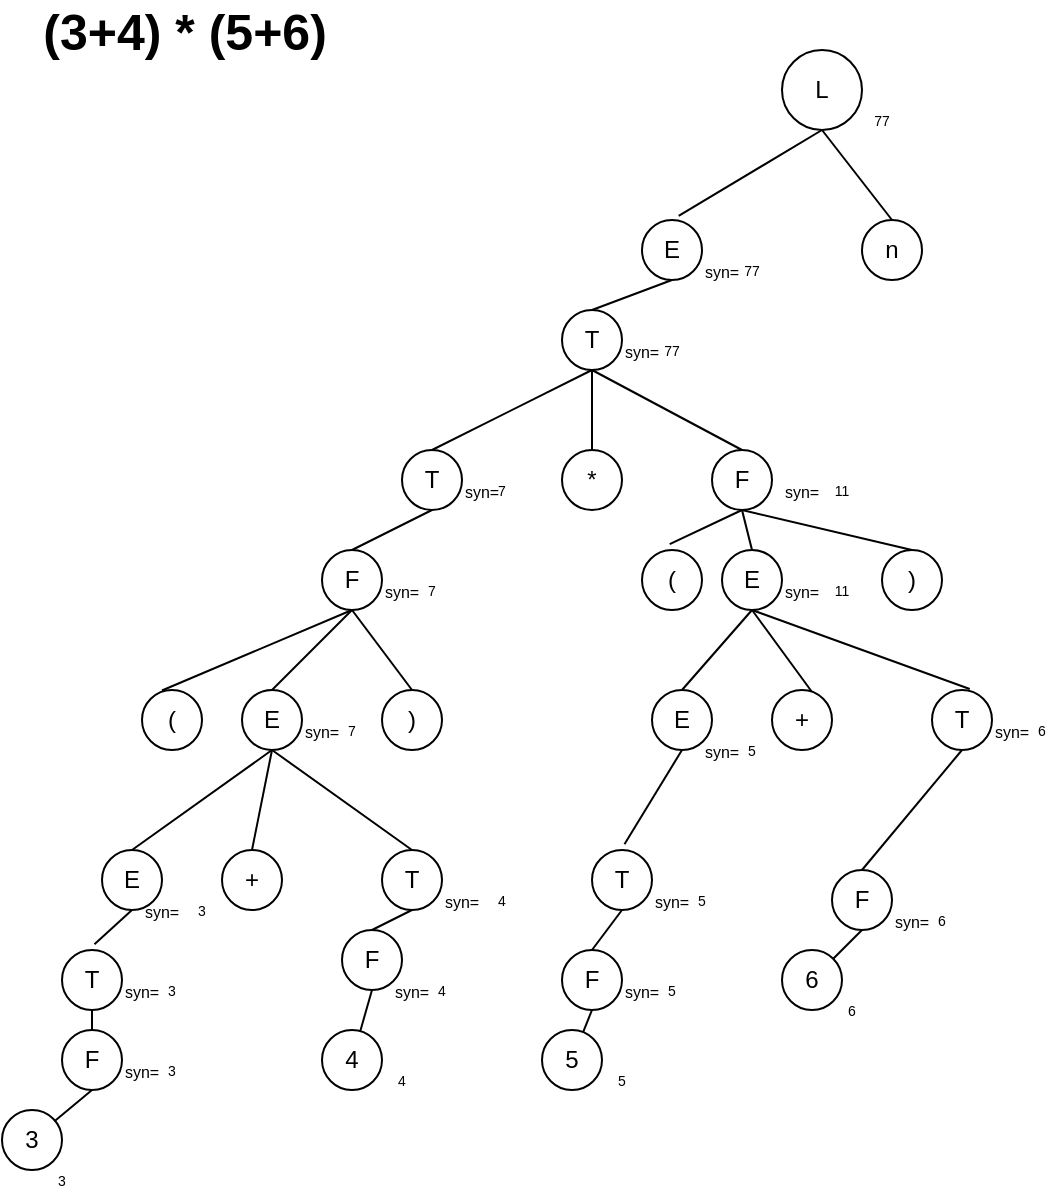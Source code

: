 <mxfile>
    <diagram id="Vy8uR9PUB8N760_nzjoV" name="Página-1">
        <mxGraphModel dx="2211" dy="1416" grid="1" gridSize="10" guides="1" tooltips="1" connect="1" arrows="1" fold="1" page="1" pageScale="1" pageWidth="827" pageHeight="1169" math="0" shadow="0">
            <root>
                <mxCell id="0"/>
                <mxCell id="1" parent="0"/>
                <mxCell id="2" value="&lt;font style=&quot;font-size: 25px;&quot;&gt;&lt;b&gt;(3+4) * (5+6)&amp;nbsp;&lt;/b&gt;&lt;/font&gt;&lt;div style=&quot;font-size: 25px;&quot;&gt;&lt;br&gt;&lt;/div&gt;" style="text;html=1;align=center;verticalAlign=middle;whiteSpace=wrap;rounded=0;" parent="1" vertex="1">
                    <mxGeometry x="30" y="30" width="170" height="30" as="geometry"/>
                </mxCell>
                <mxCell id="6" style="html=1;exitX=0.5;exitY=1;exitDx=0;exitDy=0;entryX=0.611;entryY=-0.068;entryDx=0;entryDy=0;entryPerimeter=0;endArrow=none;endFill=0;" parent="1" source="3" target="4" edge="1">
                    <mxGeometry relative="1" as="geometry"/>
                </mxCell>
                <mxCell id="7" style="edgeStyle=none;html=1;exitX=0.5;exitY=1;exitDx=0;exitDy=0;entryX=0.5;entryY=0;entryDx=0;entryDy=0;endArrow=none;endFill=0;" parent="1" source="3" target="5" edge="1">
                    <mxGeometry relative="1" as="geometry"/>
                </mxCell>
                <mxCell id="3" value="L" style="ellipse;whiteSpace=wrap;html=1;aspect=fixed;" parent="1" vertex="1">
                    <mxGeometry x="410" y="40" width="40" height="40" as="geometry"/>
                </mxCell>
                <mxCell id="22" style="edgeStyle=none;html=1;exitX=0.5;exitY=1;exitDx=0;exitDy=0;entryX=0.5;entryY=0;entryDx=0;entryDy=0;endArrow=none;endFill=0;" parent="1" source="4" target="21" edge="1">
                    <mxGeometry relative="1" as="geometry"/>
                </mxCell>
                <mxCell id="4" value="E&lt;span style=&quot;color: rgba(0, 0, 0, 0); font-family: monospace; font-size: 0px; text-align: start;&quot;&gt;%3CmxGraphModel%3E%3Croot%3E%3CmxCell%20id%3D%220%22%2F%3E%3CmxCell%20id%3D%221%22%20parent%3D%220%22%2F%3E%3CmxCell%20id%3D%222%22%20value%3D%22L%22%20style%3D%22ellipse%3BwhiteSpace%3Dwrap%3Bhtml%3D1%3Baspect%3Dfixed%3B%22%20vertex%3D%221%22%20parent%3D%221%22%3E%3CmxGeometry%20x%3D%22400%22%20y%3D%22160%22%20width%3D%2240%22%20height%3D%2240%22%20as%3D%22geometry%22%2F%3E%3C%2FmxCell%3E%3C%2Froot%3E%3C%2FmxGraphModel%3E&lt;/span&gt;" style="ellipse;whiteSpace=wrap;html=1;aspect=fixed;" parent="1" vertex="1">
                    <mxGeometry x="340" y="125" width="30" height="30" as="geometry"/>
                </mxCell>
                <mxCell id="5" value="n" style="ellipse;whiteSpace=wrap;html=1;aspect=fixed;" parent="1" vertex="1">
                    <mxGeometry x="450" y="125" width="30" height="30" as="geometry"/>
                </mxCell>
                <mxCell id="9" value="3" style="ellipse;whiteSpace=wrap;html=1;aspect=fixed;" parent="1" vertex="1">
                    <mxGeometry x="20" y="570" width="30" height="30" as="geometry"/>
                </mxCell>
                <mxCell id="10" value="4" style="ellipse;whiteSpace=wrap;html=1;aspect=fixed;" parent="1" vertex="1">
                    <mxGeometry x="180" y="530" width="30" height="30" as="geometry"/>
                </mxCell>
                <mxCell id="17" style="edgeStyle=none;html=1;exitX=0.5;exitY=1;exitDx=0;exitDy=0;endArrow=none;endFill=0;" parent="1" source="13" target="9" edge="1">
                    <mxGeometry relative="1" as="geometry"/>
                </mxCell>
                <mxCell id="13" value="F" style="ellipse;whiteSpace=wrap;html=1;aspect=fixed;" parent="1" vertex="1">
                    <mxGeometry x="50" y="530" width="30" height="30" as="geometry"/>
                </mxCell>
                <mxCell id="18" style="edgeStyle=none;html=1;exitX=0.5;exitY=1;exitDx=0;exitDy=0;endArrow=none;endFill=0;" parent="1" source="15" target="10" edge="1">
                    <mxGeometry relative="1" as="geometry"/>
                </mxCell>
                <mxCell id="15" value="F" style="ellipse;whiteSpace=wrap;html=1;aspect=fixed;" parent="1" vertex="1">
                    <mxGeometry x="190" y="480" width="30" height="30" as="geometry"/>
                </mxCell>
                <mxCell id="25" style="edgeStyle=none;html=1;exitX=0.5;exitY=1;exitDx=0;exitDy=0;entryX=0.5;entryY=0;entryDx=0;entryDy=0;endArrow=none;endFill=0;" parent="1" source="21" target="23" edge="1">
                    <mxGeometry relative="1" as="geometry"/>
                </mxCell>
                <mxCell id="26" style="edgeStyle=none;html=1;exitX=0.5;exitY=1;exitDx=0;exitDy=0;endArrow=none;endFill=0;entryX=0.5;entryY=0;entryDx=0;entryDy=0;" parent="1" source="21" target="24" edge="1">
                    <mxGeometry relative="1" as="geometry"/>
                </mxCell>
                <mxCell id="28" style="edgeStyle=none;html=1;exitX=0.5;exitY=1;exitDx=0;exitDy=0;entryX=0.5;entryY=0;entryDx=0;entryDy=0;endArrow=none;endFill=0;" parent="1" source="21" target="27" edge="1">
                    <mxGeometry relative="1" as="geometry"/>
                </mxCell>
                <mxCell id="21" value="T" style="ellipse;whiteSpace=wrap;html=1;aspect=fixed;" parent="1" vertex="1">
                    <mxGeometry x="300" y="170" width="30" height="30" as="geometry"/>
                </mxCell>
                <mxCell id="30" style="edgeStyle=none;html=1;exitX=0.5;exitY=1;exitDx=0;exitDy=0;entryX=0.5;entryY=0;entryDx=0;entryDy=0;endArrow=none;endFill=0;" parent="1" source="23" target="29" edge="1">
                    <mxGeometry relative="1" as="geometry"/>
                </mxCell>
                <mxCell id="23" value="T" style="ellipse;whiteSpace=wrap;html=1;aspect=fixed;" parent="1" vertex="1">
                    <mxGeometry x="220" y="240" width="30" height="30" as="geometry"/>
                </mxCell>
                <mxCell id="51" style="edgeStyle=none;html=1;exitX=0.5;exitY=1;exitDx=0;exitDy=0;entryX=0.462;entryY=-0.097;entryDx=0;entryDy=0;entryPerimeter=0;endArrow=none;endFill=0;" parent="1" source="24" target="48" edge="1">
                    <mxGeometry relative="1" as="geometry"/>
                </mxCell>
                <mxCell id="52" style="edgeStyle=none;html=1;exitX=0.5;exitY=1;exitDx=0;exitDy=0;entryX=0.5;entryY=0;entryDx=0;entryDy=0;endArrow=none;endFill=0;" parent="1" source="24" target="49" edge="1">
                    <mxGeometry relative="1" as="geometry"/>
                </mxCell>
                <mxCell id="54" style="edgeStyle=none;html=1;exitX=0.5;exitY=1;exitDx=0;exitDy=0;entryX=0.5;entryY=0;entryDx=0;entryDy=0;endArrow=none;endFill=0;" parent="1" source="24" target="50" edge="1">
                    <mxGeometry relative="1" as="geometry"/>
                </mxCell>
                <mxCell id="24" value="F" style="ellipse;whiteSpace=wrap;html=1;aspect=fixed;" parent="1" vertex="1">
                    <mxGeometry x="375" y="240" width="30" height="30" as="geometry"/>
                </mxCell>
                <mxCell id="27" value="*" style="ellipse;whiteSpace=wrap;html=1;aspect=fixed;" parent="1" vertex="1">
                    <mxGeometry x="300" y="240" width="30" height="30" as="geometry"/>
                </mxCell>
                <mxCell id="34" style="edgeStyle=none;html=1;exitX=0.5;exitY=1;exitDx=0;exitDy=0;entryX=0.332;entryY=0.008;entryDx=0;entryDy=0;entryPerimeter=0;endArrow=none;endFill=0;" parent="1" source="29" target="31" edge="1">
                    <mxGeometry relative="1" as="geometry"/>
                </mxCell>
                <mxCell id="35" style="edgeStyle=none;html=1;exitX=0.5;exitY=1;exitDx=0;exitDy=0;entryX=0.5;entryY=0;entryDx=0;entryDy=0;endArrow=none;endFill=0;" parent="1" source="29" target="32" edge="1">
                    <mxGeometry relative="1" as="geometry"/>
                </mxCell>
                <mxCell id="36" style="edgeStyle=none;html=1;exitX=0.5;exitY=1;exitDx=0;exitDy=0;entryX=0.5;entryY=0;entryDx=0;entryDy=0;endArrow=none;endFill=0;" parent="1" source="29" target="33" edge="1">
                    <mxGeometry relative="1" as="geometry"/>
                </mxCell>
                <mxCell id="29" value="F" style="ellipse;whiteSpace=wrap;html=1;aspect=fixed;" parent="1" vertex="1">
                    <mxGeometry x="180" y="290" width="30" height="30" as="geometry"/>
                </mxCell>
                <mxCell id="31" value="(" style="ellipse;whiteSpace=wrap;html=1;aspect=fixed;" parent="1" vertex="1">
                    <mxGeometry x="90" y="360" width="30" height="30" as="geometry"/>
                </mxCell>
                <mxCell id="39" style="edgeStyle=none;html=1;exitX=0.5;exitY=1;exitDx=0;exitDy=0;entryX=0.5;entryY=0;entryDx=0;entryDy=0;endArrow=none;endFill=0;" parent="1" source="32" target="37" edge="1">
                    <mxGeometry relative="1" as="geometry"/>
                </mxCell>
                <mxCell id="40" style="edgeStyle=none;html=1;exitX=0.5;exitY=1;exitDx=0;exitDy=0;entryX=0.5;entryY=0;entryDx=0;entryDy=0;endArrow=none;endFill=0;" parent="1" source="32" target="38" edge="1">
                    <mxGeometry relative="1" as="geometry"/>
                </mxCell>
                <mxCell id="42" style="edgeStyle=none;html=1;exitX=0.5;exitY=1;exitDx=0;exitDy=0;entryX=0.5;entryY=0;entryDx=0;entryDy=0;endArrow=none;endFill=0;" parent="1" source="32" target="41" edge="1">
                    <mxGeometry relative="1" as="geometry"/>
                </mxCell>
                <mxCell id="32" value="E" style="ellipse;whiteSpace=wrap;html=1;aspect=fixed;" parent="1" vertex="1">
                    <mxGeometry x="140" y="360" width="30" height="30" as="geometry"/>
                </mxCell>
                <mxCell id="33" value=")" style="ellipse;whiteSpace=wrap;html=1;aspect=fixed;" parent="1" vertex="1">
                    <mxGeometry x="210" y="360" width="30" height="30" as="geometry"/>
                </mxCell>
                <mxCell id="44" style="edgeStyle=none;html=1;exitX=0.5;exitY=1;exitDx=0;exitDy=0;entryX=0.541;entryY=-0.097;entryDx=0;entryDy=0;entryPerimeter=0;endArrow=none;endFill=0;" parent="1" source="37" target="43" edge="1">
                    <mxGeometry relative="1" as="geometry"/>
                </mxCell>
                <mxCell id="37" value="E" style="ellipse;whiteSpace=wrap;html=1;aspect=fixed;" parent="1" vertex="1">
                    <mxGeometry x="70" y="440" width="30" height="30" as="geometry"/>
                </mxCell>
                <mxCell id="47" style="edgeStyle=none;html=1;exitX=0.5;exitY=1;exitDx=0;exitDy=0;entryX=0.5;entryY=0;entryDx=0;entryDy=0;endArrow=none;endFill=0;" parent="1" source="38" target="15" edge="1">
                    <mxGeometry relative="1" as="geometry"/>
                </mxCell>
                <mxCell id="38" value="T" style="ellipse;whiteSpace=wrap;html=1;aspect=fixed;" parent="1" vertex="1">
                    <mxGeometry x="210" y="440" width="30" height="30" as="geometry"/>
                </mxCell>
                <mxCell id="41" value="+" style="ellipse;whiteSpace=wrap;html=1;aspect=fixed;" parent="1" vertex="1">
                    <mxGeometry x="130" y="440" width="30" height="30" as="geometry"/>
                </mxCell>
                <mxCell id="46" style="edgeStyle=none;html=1;exitX=0.5;exitY=1;exitDx=0;exitDy=0;entryX=0.5;entryY=0;entryDx=0;entryDy=0;endArrow=none;endFill=0;" parent="1" source="43" target="13" edge="1">
                    <mxGeometry relative="1" as="geometry"/>
                </mxCell>
                <mxCell id="43" value="T" style="ellipse;whiteSpace=wrap;html=1;aspect=fixed;" parent="1" vertex="1">
                    <mxGeometry x="50" y="490" width="30" height="30" as="geometry"/>
                </mxCell>
                <mxCell id="48" value="(" style="ellipse;whiteSpace=wrap;html=1;aspect=fixed;" parent="1" vertex="1">
                    <mxGeometry x="340" y="290" width="30" height="30" as="geometry"/>
                </mxCell>
                <mxCell id="71" style="edgeStyle=none;html=1;exitX=0.5;exitY=1;exitDx=0;exitDy=0;entryX=0.5;entryY=0;entryDx=0;entryDy=0;endArrow=none;endFill=0;" parent="1" source="49" target="65" edge="1">
                    <mxGeometry relative="1" as="geometry"/>
                </mxCell>
                <mxCell id="72" style="edgeStyle=none;html=1;exitX=0.5;exitY=1;exitDx=0;exitDy=0;entryX=0.676;entryY=0.046;entryDx=0;entryDy=0;entryPerimeter=0;endArrow=none;endFill=0;" parent="1" source="49" target="68" edge="1">
                    <mxGeometry relative="1" as="geometry"/>
                </mxCell>
                <mxCell id="73" style="edgeStyle=none;html=1;exitX=0.5;exitY=1;exitDx=0;exitDy=0;entryX=0.629;entryY=-0.017;entryDx=0;entryDy=0;entryPerimeter=0;endArrow=none;endFill=0;" parent="1" source="49" target="67" edge="1">
                    <mxGeometry relative="1" as="geometry"/>
                </mxCell>
                <mxCell id="49" value="E" style="ellipse;whiteSpace=wrap;html=1;aspect=fixed;" parent="1" vertex="1">
                    <mxGeometry x="380" y="290" width="30" height="30" as="geometry"/>
                </mxCell>
                <mxCell id="50" value=")" style="ellipse;whiteSpace=wrap;html=1;aspect=fixed;" parent="1" vertex="1">
                    <mxGeometry x="460" y="290" width="30" height="30" as="geometry"/>
                </mxCell>
                <mxCell id="58" value="5" style="ellipse;whiteSpace=wrap;html=1;aspect=fixed;" parent="1" vertex="1">
                    <mxGeometry x="290" y="530" width="30" height="30" as="geometry"/>
                </mxCell>
                <mxCell id="59" value="6" style="ellipse;whiteSpace=wrap;html=1;aspect=fixed;" parent="1" vertex="1">
                    <mxGeometry x="410" y="490" width="30" height="30" as="geometry"/>
                </mxCell>
                <mxCell id="60" style="edgeStyle=none;html=1;exitX=0.5;exitY=1;exitDx=0;exitDy=0;endArrow=none;endFill=0;" parent="1" source="61" target="58" edge="1">
                    <mxGeometry relative="1" as="geometry"/>
                </mxCell>
                <mxCell id="61" value="F" style="ellipse;whiteSpace=wrap;html=1;aspect=fixed;" parent="1" vertex="1">
                    <mxGeometry x="300" y="490" width="30" height="30" as="geometry"/>
                </mxCell>
                <mxCell id="62" style="edgeStyle=none;html=1;exitX=0.5;exitY=1;exitDx=0;exitDy=0;endArrow=none;endFill=0;" parent="1" source="63" target="59" edge="1">
                    <mxGeometry relative="1" as="geometry"/>
                </mxCell>
                <mxCell id="63" value="F" style="ellipse;whiteSpace=wrap;html=1;aspect=fixed;" parent="1" vertex="1">
                    <mxGeometry x="435" y="450" width="30" height="30" as="geometry"/>
                </mxCell>
                <mxCell id="64" style="edgeStyle=none;html=1;exitX=0.5;exitY=1;exitDx=0;exitDy=0;entryX=0.541;entryY=-0.097;entryDx=0;entryDy=0;entryPerimeter=0;endArrow=none;endFill=0;" parent="1" source="65" target="70" edge="1">
                    <mxGeometry relative="1" as="geometry"/>
                </mxCell>
                <mxCell id="65" value="E" style="ellipse;whiteSpace=wrap;html=1;aspect=fixed;" parent="1" vertex="1">
                    <mxGeometry x="345" y="360" width="30" height="30" as="geometry"/>
                </mxCell>
                <mxCell id="66" style="edgeStyle=none;html=1;exitX=0.5;exitY=1;exitDx=0;exitDy=0;entryX=0.5;entryY=0;entryDx=0;entryDy=0;endArrow=none;endFill=0;" parent="1" source="67" target="63" edge="1">
                    <mxGeometry relative="1" as="geometry"/>
                </mxCell>
                <mxCell id="67" value="T" style="ellipse;whiteSpace=wrap;html=1;aspect=fixed;" parent="1" vertex="1">
                    <mxGeometry x="485" y="360" width="30" height="30" as="geometry"/>
                </mxCell>
                <mxCell id="68" value="+" style="ellipse;whiteSpace=wrap;html=1;aspect=fixed;" parent="1" vertex="1">
                    <mxGeometry x="405" y="360" width="30" height="30" as="geometry"/>
                </mxCell>
                <mxCell id="69" style="edgeStyle=none;html=1;exitX=0.5;exitY=1;exitDx=0;exitDy=0;entryX=0.5;entryY=0;entryDx=0;entryDy=0;endArrow=none;endFill=0;" parent="1" source="70" target="61" edge="1">
                    <mxGeometry relative="1" as="geometry"/>
                </mxCell>
                <mxCell id="70" value="T" style="ellipse;whiteSpace=wrap;html=1;aspect=fixed;" parent="1" vertex="1">
                    <mxGeometry x="315" y="440" width="30" height="30" as="geometry"/>
                </mxCell>
                <mxCell id="74" value="&lt;font style=&quot;font-size: 8px;&quot;&gt;syn=&lt;/font&gt;" style="text;html=1;strokeColor=none;fillColor=none;align=center;verticalAlign=middle;whiteSpace=wrap;rounded=0;" parent="1" vertex="1">
                    <mxGeometry x="80" y="540" width="20" height="20" as="geometry"/>
                </mxCell>
                <mxCell id="75" value="&lt;font style=&quot;font-size: 8px;&quot;&gt;syn=&lt;/font&gt;" style="text;html=1;strokeColor=none;fillColor=none;align=center;verticalAlign=middle;whiteSpace=wrap;rounded=0;" parent="1" vertex="1">
                    <mxGeometry x="80" y="500" width="20" height="20" as="geometry"/>
                </mxCell>
                <mxCell id="76" value="&lt;font style=&quot;font-size: 8px;&quot;&gt;syn=&lt;/font&gt;" style="text;html=1;strokeColor=none;fillColor=none;align=center;verticalAlign=middle;whiteSpace=wrap;rounded=0;" parent="1" vertex="1">
                    <mxGeometry x="90" y="460" width="20" height="20" as="geometry"/>
                </mxCell>
                <mxCell id="77" value="&lt;font style=&quot;font-size: 8px;&quot;&gt;syn=&lt;/font&gt;" style="text;html=1;strokeColor=none;fillColor=none;align=center;verticalAlign=middle;whiteSpace=wrap;rounded=0;" parent="1" vertex="1">
                    <mxGeometry x="215" y="500" width="20" height="20" as="geometry"/>
                </mxCell>
                <mxCell id="78" value="&lt;font style=&quot;font-size: 8px;&quot;&gt;syn=&lt;/font&gt;" style="text;html=1;strokeColor=none;fillColor=none;align=center;verticalAlign=middle;whiteSpace=wrap;rounded=0;" parent="1" vertex="1">
                    <mxGeometry x="240" y="455" width="20" height="20" as="geometry"/>
                </mxCell>
                <mxCell id="79" value="&lt;font style=&quot;font-size: 8px;&quot;&gt;syn=&lt;/font&gt;" style="text;html=1;strokeColor=none;fillColor=none;align=center;verticalAlign=middle;whiteSpace=wrap;rounded=0;" parent="1" vertex="1">
                    <mxGeometry x="170" y="370" width="20" height="20" as="geometry"/>
                </mxCell>
                <mxCell id="80" value="&lt;font style=&quot;font-size: 8px;&quot;&gt;syn=&lt;/font&gt;" style="text;html=1;strokeColor=none;fillColor=none;align=center;verticalAlign=middle;whiteSpace=wrap;rounded=0;" parent="1" vertex="1">
                    <mxGeometry x="210" y="300" width="20" height="20" as="geometry"/>
                </mxCell>
                <mxCell id="81" value="&lt;font style=&quot;font-size: 8px;&quot;&gt;syn=&lt;/font&gt;" style="text;html=1;strokeColor=none;fillColor=none;align=center;verticalAlign=middle;whiteSpace=wrap;rounded=0;" parent="1" vertex="1">
                    <mxGeometry x="330" y="500" width="20" height="20" as="geometry"/>
                </mxCell>
                <mxCell id="82" value="&lt;font style=&quot;font-size: 8px;&quot;&gt;syn=&lt;/font&gt;" style="text;html=1;strokeColor=none;fillColor=none;align=center;verticalAlign=middle;whiteSpace=wrap;rounded=0;" parent="1" vertex="1">
                    <mxGeometry x="345" y="455" width="20" height="20" as="geometry"/>
                </mxCell>
                <mxCell id="83" value="&lt;font style=&quot;font-size: 8px;&quot;&gt;syn=&lt;/font&gt;" style="text;html=1;strokeColor=none;fillColor=none;align=center;verticalAlign=middle;whiteSpace=wrap;rounded=0;" parent="1" vertex="1">
                    <mxGeometry x="465" y="465" width="20" height="20" as="geometry"/>
                </mxCell>
                <mxCell id="84" value="&lt;font style=&quot;font-size: 8px;&quot;&gt;syn=&lt;/font&gt;" style="text;html=1;strokeColor=none;fillColor=none;align=center;verticalAlign=middle;whiteSpace=wrap;rounded=0;" parent="1" vertex="1">
                    <mxGeometry x="370" y="380" width="20" height="20" as="geometry"/>
                </mxCell>
                <mxCell id="85" value="&lt;font style=&quot;font-size: 8px;&quot;&gt;syn=&lt;/font&gt;" style="text;html=1;strokeColor=none;fillColor=none;align=center;verticalAlign=middle;whiteSpace=wrap;rounded=0;" parent="1" vertex="1">
                    <mxGeometry x="515" y="370" width="20" height="20" as="geometry"/>
                </mxCell>
                <mxCell id="86" value="&lt;font style=&quot;font-size: 8px;&quot;&gt;syn=&lt;/font&gt;" style="text;html=1;strokeColor=none;fillColor=none;align=center;verticalAlign=middle;whiteSpace=wrap;rounded=0;" parent="1" vertex="1">
                    <mxGeometry x="410" y="300" width="20" height="20" as="geometry"/>
                </mxCell>
                <mxCell id="87" value="&lt;font style=&quot;font-size: 8px;&quot;&gt;syn=&lt;/font&gt;" style="text;html=1;strokeColor=none;fillColor=none;align=center;verticalAlign=middle;whiteSpace=wrap;rounded=0;" parent="1" vertex="1">
                    <mxGeometry x="410" y="250" width="20" height="20" as="geometry"/>
                </mxCell>
                <mxCell id="88" value="&lt;font style=&quot;font-size: 8px;&quot;&gt;syn=&lt;/font&gt;" style="text;html=1;strokeColor=none;fillColor=none;align=center;verticalAlign=middle;whiteSpace=wrap;rounded=0;" parent="1" vertex="1">
                    <mxGeometry x="330" y="180" width="20" height="20" as="geometry"/>
                </mxCell>
                <mxCell id="89" value="&lt;font style=&quot;font-size: 8px;&quot;&gt;syn=&lt;/font&gt;" style="text;html=1;strokeColor=none;fillColor=none;align=center;verticalAlign=middle;whiteSpace=wrap;rounded=0;" parent="1" vertex="1">
                    <mxGeometry x="250" y="250" width="20" height="20" as="geometry"/>
                </mxCell>
                <mxCell id="90" value="&lt;font style=&quot;font-size: 8px;&quot;&gt;syn=&lt;/font&gt;" style="text;html=1;strokeColor=none;fillColor=none;align=center;verticalAlign=middle;whiteSpace=wrap;rounded=0;" parent="1" vertex="1">
                    <mxGeometry x="370" y="140" width="20" height="20" as="geometry"/>
                </mxCell>
                <mxCell id="91" value="&lt;font style=&quot;font-size: 7px;&quot;&gt;3&lt;/font&gt;" style="text;html=1;strokeColor=none;fillColor=none;align=center;verticalAlign=middle;whiteSpace=wrap;rounded=0;fontSize=8;" parent="1" vertex="1">
                    <mxGeometry x="40" y="600" width="20" height="10" as="geometry"/>
                </mxCell>
                <mxCell id="92" value="&lt;font style=&quot;font-size: 7px;&quot;&gt;3&lt;/font&gt;" style="text;html=1;strokeColor=none;fillColor=none;align=center;verticalAlign=middle;whiteSpace=wrap;rounded=0;fontSize=8;" parent="1" vertex="1">
                    <mxGeometry x="95" y="545" width="20" height="10" as="geometry"/>
                </mxCell>
                <mxCell id="93" value="&lt;font style=&quot;font-size: 7px;&quot;&gt;3&lt;/font&gt;" style="text;html=1;strokeColor=none;fillColor=none;align=center;verticalAlign=middle;whiteSpace=wrap;rounded=0;fontSize=8;" parent="1" vertex="1">
                    <mxGeometry x="95" y="505" width="20" height="10" as="geometry"/>
                </mxCell>
                <mxCell id="94" value="&lt;font style=&quot;font-size: 7px;&quot;&gt;3&lt;/font&gt;" style="text;html=1;strokeColor=none;fillColor=none;align=center;verticalAlign=middle;whiteSpace=wrap;rounded=0;fontSize=8;" parent="1" vertex="1">
                    <mxGeometry x="110" y="465" width="20" height="10" as="geometry"/>
                </mxCell>
                <mxCell id="95" value="&lt;font style=&quot;font-size: 7px;&quot;&gt;4&lt;/font&gt;" style="text;html=1;strokeColor=none;fillColor=none;align=center;verticalAlign=middle;whiteSpace=wrap;rounded=0;fontSize=8;" parent="1" vertex="1">
                    <mxGeometry x="210" y="550" width="20" height="10" as="geometry"/>
                </mxCell>
                <mxCell id="96" value="&lt;font style=&quot;font-size: 7px;&quot;&gt;4&lt;/font&gt;" style="text;html=1;strokeColor=none;fillColor=none;align=center;verticalAlign=middle;whiteSpace=wrap;rounded=0;fontSize=8;" parent="1" vertex="1">
                    <mxGeometry x="230" y="505" width="20" height="10" as="geometry"/>
                </mxCell>
                <mxCell id="97" value="&lt;font style=&quot;font-size: 7px;&quot;&gt;4&lt;/font&gt;" style="text;html=1;strokeColor=none;fillColor=none;align=center;verticalAlign=middle;whiteSpace=wrap;rounded=0;fontSize=8;" parent="1" vertex="1">
                    <mxGeometry x="260" y="460" width="20" height="10" as="geometry"/>
                </mxCell>
                <mxCell id="98" value="&lt;font style=&quot;font-size: 7px;&quot;&gt;7&lt;/font&gt;" style="text;html=1;strokeColor=none;fillColor=none;align=center;verticalAlign=middle;whiteSpace=wrap;rounded=0;fontSize=8;" parent="1" vertex="1">
                    <mxGeometry x="185" y="375" width="20" height="10" as="geometry"/>
                </mxCell>
                <mxCell id="99" value="&lt;font style=&quot;font-size: 7px;&quot;&gt;7&lt;/font&gt;" style="text;html=1;strokeColor=none;fillColor=none;align=center;verticalAlign=middle;whiteSpace=wrap;rounded=0;fontSize=8;" parent="1" vertex="1">
                    <mxGeometry x="225" y="305" width="20" height="10" as="geometry"/>
                </mxCell>
                <mxCell id="100" value="&lt;font style=&quot;font-size: 7px;&quot;&gt;7&lt;/font&gt;" style="text;html=1;strokeColor=none;fillColor=none;align=center;verticalAlign=middle;whiteSpace=wrap;rounded=0;fontSize=8;" parent="1" vertex="1">
                    <mxGeometry x="260" y="255" width="20" height="10" as="geometry"/>
                </mxCell>
                <mxCell id="101" value="&lt;font style=&quot;font-size: 7px;&quot;&gt;5&lt;/font&gt;" style="text;html=1;strokeColor=none;fillColor=none;align=center;verticalAlign=middle;whiteSpace=wrap;rounded=0;fontSize=8;" parent="1" vertex="1">
                    <mxGeometry x="320" y="550" width="20" height="10" as="geometry"/>
                </mxCell>
                <mxCell id="102" value="&lt;font style=&quot;font-size: 7px;&quot;&gt;5&lt;/font&gt;" style="text;html=1;strokeColor=none;fillColor=none;align=center;verticalAlign=middle;whiteSpace=wrap;rounded=0;fontSize=8;" parent="1" vertex="1">
                    <mxGeometry x="345" y="505" width="20" height="10" as="geometry"/>
                </mxCell>
                <mxCell id="103" value="&lt;font style=&quot;font-size: 7px;&quot;&gt;5&lt;/font&gt;" style="text;html=1;strokeColor=none;fillColor=none;align=center;verticalAlign=middle;whiteSpace=wrap;rounded=0;fontSize=8;" parent="1" vertex="1">
                    <mxGeometry x="360" y="460" width="20" height="10" as="geometry"/>
                </mxCell>
                <mxCell id="104" value="&lt;font style=&quot;font-size: 7px;&quot;&gt;5&lt;/font&gt;" style="text;html=1;strokeColor=none;fillColor=none;align=center;verticalAlign=middle;whiteSpace=wrap;rounded=0;fontSize=8;" parent="1" vertex="1">
                    <mxGeometry x="385" y="385" width="20" height="10" as="geometry"/>
                </mxCell>
                <mxCell id="105" value="&lt;font style=&quot;font-size: 7px;&quot;&gt;6&lt;/font&gt;" style="text;html=1;strokeColor=none;fillColor=none;align=center;verticalAlign=middle;whiteSpace=wrap;rounded=0;fontSize=8;" parent="1" vertex="1">
                    <mxGeometry x="435" y="515" width="20" height="10" as="geometry"/>
                </mxCell>
                <mxCell id="107" value="&lt;font style=&quot;font-size: 7px;&quot;&gt;6&lt;/font&gt;" style="text;html=1;strokeColor=none;fillColor=none;align=center;verticalAlign=middle;whiteSpace=wrap;rounded=0;fontSize=8;" parent="1" vertex="1">
                    <mxGeometry x="480" y="470" width="20" height="10" as="geometry"/>
                </mxCell>
                <mxCell id="108" value="&lt;font style=&quot;font-size: 7px;&quot;&gt;6&lt;/font&gt;" style="text;html=1;strokeColor=none;fillColor=none;align=center;verticalAlign=middle;whiteSpace=wrap;rounded=0;fontSize=8;" parent="1" vertex="1">
                    <mxGeometry x="530" y="375" width="20" height="10" as="geometry"/>
                </mxCell>
                <mxCell id="109" value="&lt;font style=&quot;font-size: 7px;&quot;&gt;11&lt;/font&gt;" style="text;html=1;strokeColor=none;fillColor=none;align=center;verticalAlign=middle;whiteSpace=wrap;rounded=0;fontSize=8;" parent="1" vertex="1">
                    <mxGeometry x="430" y="305" width="20" height="10" as="geometry"/>
                </mxCell>
                <mxCell id="110" value="&lt;font style=&quot;font-size: 7px;&quot;&gt;11&lt;/font&gt;" style="text;html=1;strokeColor=none;fillColor=none;align=center;verticalAlign=middle;whiteSpace=wrap;rounded=0;fontSize=8;" parent="1" vertex="1">
                    <mxGeometry x="430" y="255" width="20" height="10" as="geometry"/>
                </mxCell>
                <mxCell id="111" value="&lt;font style=&quot;font-size: 7px;&quot;&gt;77&lt;/font&gt;" style="text;html=1;strokeColor=none;fillColor=none;align=center;verticalAlign=middle;whiteSpace=wrap;rounded=0;fontSize=8;" parent="1" vertex="1">
                    <mxGeometry x="345" y="185" width="20" height="10" as="geometry"/>
                </mxCell>
                <mxCell id="113" value="&lt;font style=&quot;font-size: 7px;&quot;&gt;77&lt;/font&gt;" style="text;html=1;strokeColor=none;fillColor=none;align=center;verticalAlign=middle;whiteSpace=wrap;rounded=0;fontSize=8;" parent="1" vertex="1">
                    <mxGeometry x="385" y="145" width="20" height="10" as="geometry"/>
                </mxCell>
                <mxCell id="114" value="&lt;font style=&quot;font-size: 7px;&quot;&gt;77&lt;/font&gt;" style="text;html=1;strokeColor=none;fillColor=none;align=center;verticalAlign=middle;whiteSpace=wrap;rounded=0;fontSize=8;" parent="1" vertex="1">
                    <mxGeometry x="450" y="70" width="20" height="10" as="geometry"/>
                </mxCell>
            </root>
        </mxGraphModel>
    </diagram>
</mxfile>